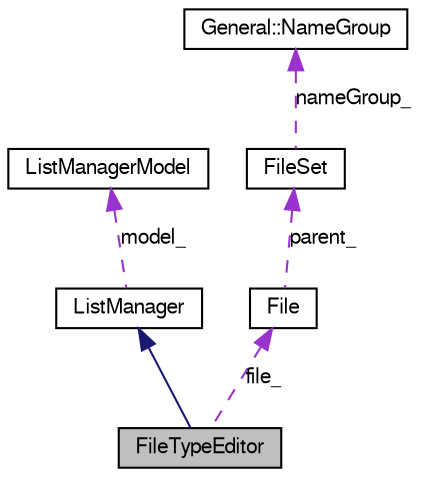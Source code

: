 digraph G
{
  bgcolor="transparent";
  edge [fontname="FreeSans",fontsize=10,labelfontname="FreeSans",labelfontsize=10];
  node [fontname="FreeSans",fontsize=10,shape=record];
  Node1 [label="FileTypeEditor",height=0.2,width=0.4,color="black", fillcolor="grey75", style="filled" fontcolor="black"];
  Node2 -> Node1 [dir=back,color="midnightblue",fontsize=10,style="solid",fontname="FreeSans"];
  Node2 [label="ListManager",height=0.2,width=0.4,color="black",URL="$class_list_manager.html",tooltip="ListManager is a widget to manage a list of strings."];
  Node3 -> Node2 [dir=back,color="darkorchid3",fontsize=10,style="dashed",label="model_",fontname="FreeSans"];
  Node3 [label="ListManagerModel",height=0.2,width=0.4,color="black",URL="$class_list_manager_model.html",tooltip="ListManagerModel is a model class to manage a list of strings."];
  Node4 -> Node1 [dir=back,color="darkorchid3",fontsize=10,style="dashed",label="file_",fontname="FreeSans"];
  Node4 [label="File",height=0.2,width=0.4,color="black",URL="$class_file.html",tooltip="Equals the spirit:file element in IP-Xact specification."];
  Node5 -> Node4 [dir=back,color="darkorchid3",fontsize=10,style="dashed",label="parent_",fontname="FreeSans"];
  Node5 [label="FileSet",height=0.2,width=0.4,color="black",URL="$class_file_set.html",tooltip="Equals the spirit:fileSet element in IP-Xact specification."];
  Node6 -> Node5 [dir=back,color="darkorchid3",fontsize=10,style="dashed",label="nameGroup_",fontname="FreeSans"];
  Node6 [label="General::NameGroup",height=0.2,width=0.4,color="black",URL="$struct_general_1_1_name_group.html",tooltip="The NameGroup matches the spirit:nameGroup element in IP-Xact."];
}
